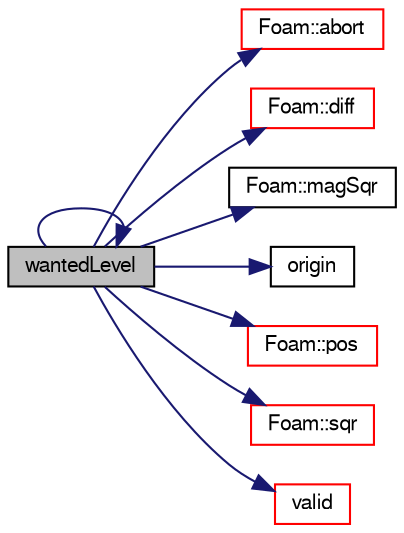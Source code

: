 digraph "wantedLevel"
{
  bgcolor="transparent";
  edge [fontname="FreeSans",fontsize="10",labelfontname="FreeSans",labelfontsize="10"];
  node [fontname="FreeSans",fontsize="10",shape=record];
  rankdir="LR";
  Node121 [label="wantedLevel",height=0.2,width=0.4,color="black", fillcolor="grey75", style="filled", fontcolor="black"];
  Node121 -> Node122 [color="midnightblue",fontsize="10",style="solid",fontname="FreeSans"];
  Node122 [label="Foam::abort",height=0.2,width=0.4,color="red",URL="$a21124.html#a447107a607d03e417307c203fa5fb44b"];
  Node121 -> Node165 [color="midnightblue",fontsize="10",style="solid",fontname="FreeSans"];
  Node165 [label="Foam::diff",height=0.2,width=0.4,color="red",URL="$a21124.html#a909dfcb43467b8b77f65e4bf9bc755f7",tooltip="Return a quantity of the difference between two triads. "];
  Node121 -> Node193 [color="midnightblue",fontsize="10",style="solid",fontname="FreeSans"];
  Node193 [label="Foam::magSqr",height=0.2,width=0.4,color="black",URL="$a21124.html#ae6fff2c6981e6d9618aa5038e69def6e"];
  Node121 -> Node194 [color="midnightblue",fontsize="10",style="solid",fontname="FreeSans"];
  Node194 [label="origin",height=0.2,width=0.4,color="black",URL="$a21686.html#ad74f43780573979c852ffbe393b10458"];
  Node121 -> Node195 [color="midnightblue",fontsize="10",style="solid",fontname="FreeSans"];
  Node195 [label="Foam::pos",height=0.2,width=0.4,color="red",URL="$a21124.html#a09a190b59f3d01b258bca0fa964a6212"];
  Node121 -> Node196 [color="midnightblue",fontsize="10",style="solid",fontname="FreeSans"];
  Node196 [label="Foam::sqr",height=0.2,width=0.4,color="red",URL="$a21124.html#a277dc11c581d53826ab5090b08f3b17b"];
  Node121 -> Node197 [color="midnightblue",fontsize="10",style="solid",fontname="FreeSans"];
  Node197 [label="valid",height=0.2,width=0.4,color="red",URL="$a21686.html#a920b402b14f82587a8059cc968c99f95",tooltip="Check whether origin has been changed at all or. "];
  Node121 -> Node121 [color="midnightblue",fontsize="10",style="solid",fontname="FreeSans"];
}
